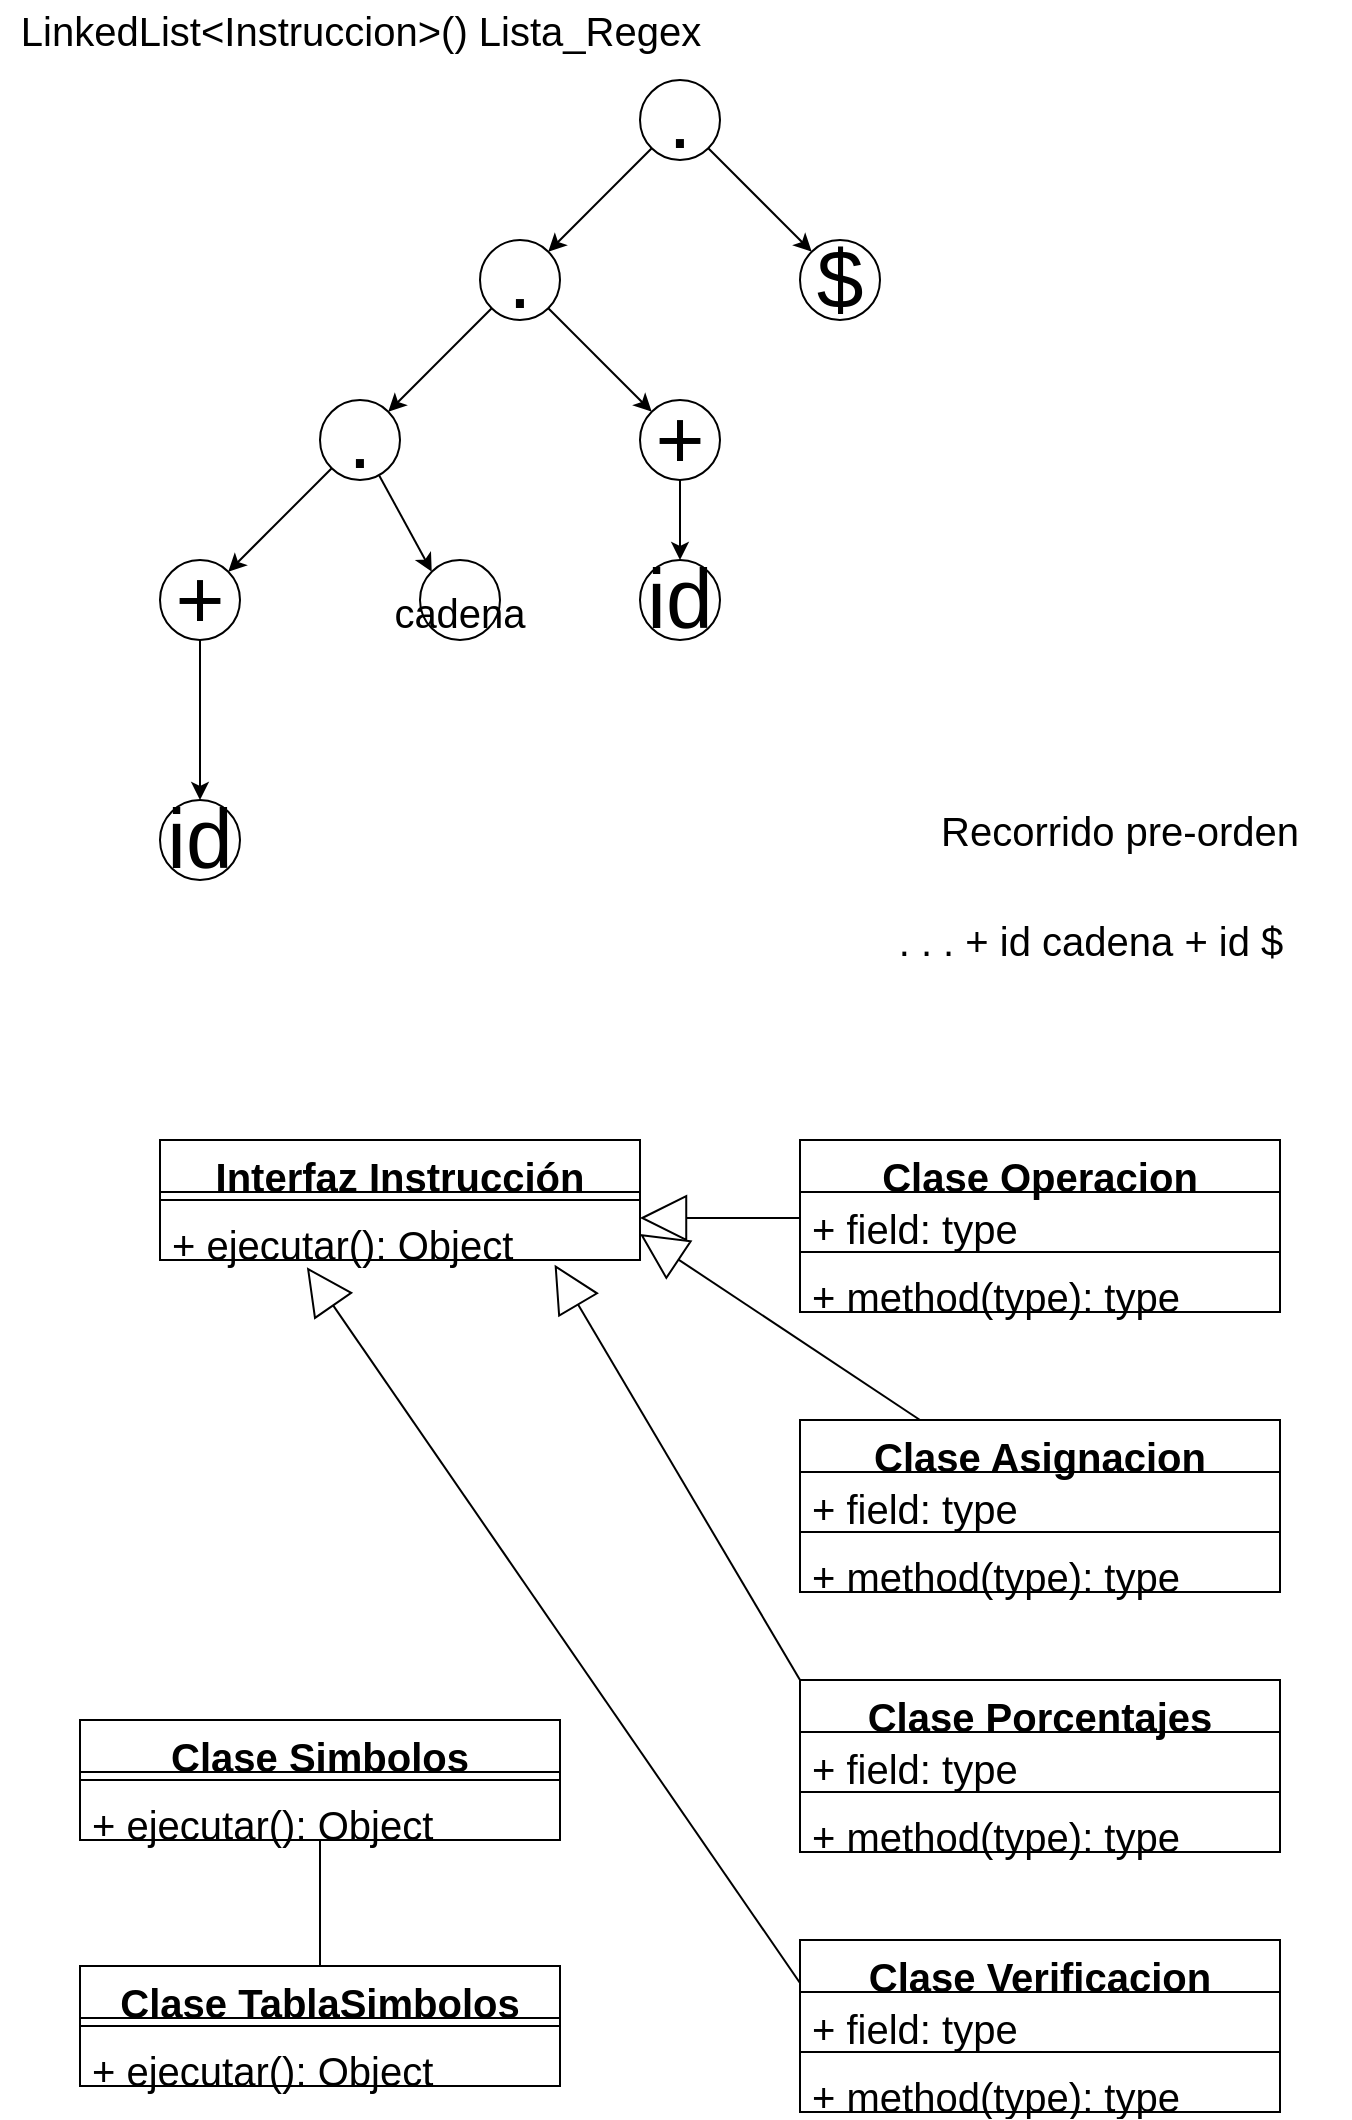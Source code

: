 <mxfile version="16.6.2" type="device"><diagram id="muR2Dd1ojadmpf41ExsH" name="Page-1"><mxGraphModel dx="992" dy="542" grid="1" gridSize="10" guides="1" tooltips="1" connect="1" arrows="1" fold="1" page="1" pageScale="1" pageWidth="827" pageHeight="1169" math="0" shadow="0"><root><mxCell id="0"/><mxCell id="1" parent="0"/><mxCell id="ciKflAwIp_KRf8mugO81-12" style="rounded=0;orthogonalLoop=1;jettySize=auto;html=1;entryX=1;entryY=0;entryDx=0;entryDy=0;fontSize=20;" edge="1" parent="1" source="ciKflAwIp_KRf8mugO81-2" target="ciKflAwIp_KRf8mugO81-3"><mxGeometry relative="1" as="geometry"/></mxCell><mxCell id="ciKflAwIp_KRf8mugO81-13" style="edgeStyle=none;rounded=0;orthogonalLoop=1;jettySize=auto;html=1;entryX=0;entryY=0;entryDx=0;entryDy=0;fontSize=20;" edge="1" parent="1" source="ciKflAwIp_KRf8mugO81-2" target="ciKflAwIp_KRf8mugO81-5"><mxGeometry relative="1" as="geometry"/></mxCell><mxCell id="ciKflAwIp_KRf8mugO81-2" value="." style="ellipse;whiteSpace=wrap;html=1;aspect=fixed;fontSize=42;" vertex="1" parent="1"><mxGeometry x="320" y="40" width="40" height="40" as="geometry"/></mxCell><mxCell id="ciKflAwIp_KRf8mugO81-14" style="edgeStyle=none;rounded=0;orthogonalLoop=1;jettySize=auto;html=1;entryX=1;entryY=0;entryDx=0;entryDy=0;fontSize=20;" edge="1" parent="1" source="ciKflAwIp_KRf8mugO81-3" target="ciKflAwIp_KRf8mugO81-4"><mxGeometry relative="1" as="geometry"/></mxCell><mxCell id="ciKflAwIp_KRf8mugO81-15" style="edgeStyle=none;rounded=0;orthogonalLoop=1;jettySize=auto;html=1;entryX=0;entryY=0;entryDx=0;entryDy=0;fontSize=20;" edge="1" parent="1" source="ciKflAwIp_KRf8mugO81-3" target="ciKflAwIp_KRf8mugO81-6"><mxGeometry relative="1" as="geometry"/></mxCell><mxCell id="ciKflAwIp_KRf8mugO81-3" value="." style="ellipse;whiteSpace=wrap;html=1;aspect=fixed;fontSize=42;" vertex="1" parent="1"><mxGeometry x="240" y="120" width="40" height="40" as="geometry"/></mxCell><mxCell id="ciKflAwIp_KRf8mugO81-17" style="edgeStyle=none;rounded=0;orthogonalLoop=1;jettySize=auto;html=1;entryX=0;entryY=0;entryDx=0;entryDy=0;fontSize=20;" edge="1" parent="1" source="ciKflAwIp_KRf8mugO81-4" target="ciKflAwIp_KRf8mugO81-9"><mxGeometry relative="1" as="geometry"/></mxCell><mxCell id="ciKflAwIp_KRf8mugO81-18" style="edgeStyle=none;rounded=0;orthogonalLoop=1;jettySize=auto;html=1;entryX=1;entryY=0;entryDx=0;entryDy=0;fontSize=20;" edge="1" parent="1" source="ciKflAwIp_KRf8mugO81-4" target="ciKflAwIp_KRf8mugO81-11"><mxGeometry relative="1" as="geometry"/></mxCell><mxCell id="ciKflAwIp_KRf8mugO81-4" value="." style="ellipse;whiteSpace=wrap;html=1;aspect=fixed;fontSize=42;" vertex="1" parent="1"><mxGeometry x="160" y="200" width="40" height="40" as="geometry"/></mxCell><mxCell id="ciKflAwIp_KRf8mugO81-5" value="$" style="ellipse;whiteSpace=wrap;html=1;aspect=fixed;fontSize=42;" vertex="1" parent="1"><mxGeometry x="400" y="120" width="40" height="40" as="geometry"/></mxCell><mxCell id="ciKflAwIp_KRf8mugO81-16" style="edgeStyle=none;rounded=0;orthogonalLoop=1;jettySize=auto;html=1;entryX=0.5;entryY=0;entryDx=0;entryDy=0;fontSize=20;" edge="1" parent="1" source="ciKflAwIp_KRf8mugO81-6" target="ciKflAwIp_KRf8mugO81-7"><mxGeometry relative="1" as="geometry"/></mxCell><mxCell id="ciKflAwIp_KRf8mugO81-6" value="+" style="ellipse;whiteSpace=wrap;html=1;aspect=fixed;fontSize=42;" vertex="1" parent="1"><mxGeometry x="320" y="200" width="40" height="40" as="geometry"/></mxCell><mxCell id="ciKflAwIp_KRf8mugO81-7" value="id" style="ellipse;whiteSpace=wrap;html=1;aspect=fixed;fontSize=42;" vertex="1" parent="1"><mxGeometry x="320" y="280" width="40" height="40" as="geometry"/></mxCell><mxCell id="ciKflAwIp_KRf8mugO81-9" value="&lt;font style=&quot;font-size: 20px&quot;&gt;cadena&lt;/font&gt;" style="ellipse;whiteSpace=wrap;html=1;aspect=fixed;fontSize=42;" vertex="1" parent="1"><mxGeometry x="210" y="280" width="40" height="40" as="geometry"/></mxCell><mxCell id="ciKflAwIp_KRf8mugO81-10" value="id" style="ellipse;whiteSpace=wrap;html=1;aspect=fixed;fontSize=42;" vertex="1" parent="1"><mxGeometry x="80" y="400" width="40" height="40" as="geometry"/></mxCell><mxCell id="ciKflAwIp_KRf8mugO81-19" style="edgeStyle=none;rounded=0;orthogonalLoop=1;jettySize=auto;html=1;entryX=0.5;entryY=0;entryDx=0;entryDy=0;fontSize=20;" edge="1" parent="1" source="ciKflAwIp_KRf8mugO81-11" target="ciKflAwIp_KRf8mugO81-10"><mxGeometry relative="1" as="geometry"/></mxCell><mxCell id="ciKflAwIp_KRf8mugO81-11" value="+" style="ellipse;whiteSpace=wrap;html=1;aspect=fixed;fontSize=42;" vertex="1" parent="1"><mxGeometry x="80" y="280" width="40" height="40" as="geometry"/></mxCell><mxCell id="ciKflAwIp_KRf8mugO81-20" value="Recorrido pre-orden" style="text;html=1;strokeColor=none;fillColor=none;align=center;verticalAlign=middle;whiteSpace=wrap;rounded=0;fontSize=20;" vertex="1" parent="1"><mxGeometry x="445" y="400" width="230" height="30" as="geometry"/></mxCell><mxCell id="ciKflAwIp_KRf8mugO81-21" value=". . . + id cadena + id $" style="text;html=1;align=center;verticalAlign=middle;resizable=0;points=[];autosize=1;strokeColor=none;fillColor=none;fontSize=20;" vertex="1" parent="1"><mxGeometry x="440" y="455" width="210" height="30" as="geometry"/></mxCell><mxCell id="ciKflAwIp_KRf8mugO81-23" value="Interfaz Instrucción" style="swimlane;fontStyle=1;align=center;verticalAlign=top;childLayout=stackLayout;horizontal=1;startSize=26;horizontalStack=0;resizeParent=1;resizeParentMax=0;resizeLast=0;collapsible=1;marginBottom=0;fontSize=20;" vertex="1" parent="1"><mxGeometry x="80" y="570" width="240" height="60" as="geometry"/></mxCell><mxCell id="ciKflAwIp_KRf8mugO81-25" value="" style="line;strokeWidth=1;fillColor=none;align=left;verticalAlign=middle;spacingTop=-1;spacingLeft=3;spacingRight=3;rotatable=0;labelPosition=right;points=[];portConstraint=eastwest;fontSize=20;" vertex="1" parent="ciKflAwIp_KRf8mugO81-23"><mxGeometry y="26" width="240" height="8" as="geometry"/></mxCell><mxCell id="ciKflAwIp_KRf8mugO81-26" value="+ ejecutar(): Object" style="text;strokeColor=none;fillColor=none;align=left;verticalAlign=top;spacingLeft=4;spacingRight=4;overflow=hidden;rotatable=0;points=[[0,0.5],[1,0.5]];portConstraint=eastwest;fontSize=20;" vertex="1" parent="ciKflAwIp_KRf8mugO81-23"><mxGeometry y="34" width="240" height="26" as="geometry"/></mxCell><mxCell id="ciKflAwIp_KRf8mugO81-27" value="Clase Operacion" style="swimlane;fontStyle=1;align=center;verticalAlign=top;childLayout=stackLayout;horizontal=1;startSize=26;horizontalStack=0;resizeParent=1;resizeParentMax=0;resizeLast=0;collapsible=1;marginBottom=0;fontSize=20;" vertex="1" parent="1"><mxGeometry x="400" y="570" width="240" height="86" as="geometry"/></mxCell><mxCell id="ciKflAwIp_KRf8mugO81-28" value="+ field: type" style="text;strokeColor=none;fillColor=none;align=left;verticalAlign=top;spacingLeft=4;spacingRight=4;overflow=hidden;rotatable=0;points=[[0,0.5],[1,0.5]];portConstraint=eastwest;fontSize=20;" vertex="1" parent="ciKflAwIp_KRf8mugO81-27"><mxGeometry y="26" width="240" height="26" as="geometry"/></mxCell><mxCell id="ciKflAwIp_KRf8mugO81-29" value="" style="line;strokeWidth=1;fillColor=none;align=left;verticalAlign=middle;spacingTop=-1;spacingLeft=3;spacingRight=3;rotatable=0;labelPosition=right;points=[];portConstraint=eastwest;fontSize=20;" vertex="1" parent="ciKflAwIp_KRf8mugO81-27"><mxGeometry y="52" width="240" height="8" as="geometry"/></mxCell><mxCell id="ciKflAwIp_KRf8mugO81-30" value="+ method(type): type" style="text;strokeColor=none;fillColor=none;align=left;verticalAlign=top;spacingLeft=4;spacingRight=4;overflow=hidden;rotatable=0;points=[[0,0.5],[1,0.5]];portConstraint=eastwest;fontSize=20;" vertex="1" parent="ciKflAwIp_KRf8mugO81-27"><mxGeometry y="60" width="240" height="26" as="geometry"/></mxCell><mxCell id="ciKflAwIp_KRf8mugO81-31" value="Clase Asignacion" style="swimlane;fontStyle=1;align=center;verticalAlign=top;childLayout=stackLayout;horizontal=1;startSize=26;horizontalStack=0;resizeParent=1;resizeParentMax=0;resizeLast=0;collapsible=1;marginBottom=0;fontSize=20;" vertex="1" parent="1"><mxGeometry x="400" y="710" width="240" height="86" as="geometry"/></mxCell><mxCell id="ciKflAwIp_KRf8mugO81-32" value="+ field: type" style="text;strokeColor=none;fillColor=none;align=left;verticalAlign=top;spacingLeft=4;spacingRight=4;overflow=hidden;rotatable=0;points=[[0,0.5],[1,0.5]];portConstraint=eastwest;fontSize=20;" vertex="1" parent="ciKflAwIp_KRf8mugO81-31"><mxGeometry y="26" width="240" height="26" as="geometry"/></mxCell><mxCell id="ciKflAwIp_KRf8mugO81-33" value="" style="line;strokeWidth=1;fillColor=none;align=left;verticalAlign=middle;spacingTop=-1;spacingLeft=3;spacingRight=3;rotatable=0;labelPosition=right;points=[];portConstraint=eastwest;fontSize=20;" vertex="1" parent="ciKflAwIp_KRf8mugO81-31"><mxGeometry y="52" width="240" height="8" as="geometry"/></mxCell><mxCell id="ciKflAwIp_KRf8mugO81-34" value="+ method(type): type" style="text;strokeColor=none;fillColor=none;align=left;verticalAlign=top;spacingLeft=4;spacingRight=4;overflow=hidden;rotatable=0;points=[[0,0.5],[1,0.5]];portConstraint=eastwest;fontSize=20;" vertex="1" parent="ciKflAwIp_KRf8mugO81-31"><mxGeometry y="60" width="240" height="26" as="geometry"/></mxCell><mxCell id="ciKflAwIp_KRf8mugO81-46" style="edgeStyle=none;rounded=0;orthogonalLoop=1;jettySize=auto;html=1;entryX=0.822;entryY=1.09;entryDx=0;entryDy=0;entryPerimeter=0;fontSize=20;startArrow=none;startFill=0;endArrow=block;endFill=0;endSize=21;exitX=0;exitY=0;exitDx=0;exitDy=0;" edge="1" parent="1" source="ciKflAwIp_KRf8mugO81-35" target="ciKflAwIp_KRf8mugO81-26"><mxGeometry relative="1" as="geometry"/></mxCell><mxCell id="ciKflAwIp_KRf8mugO81-35" value="Clase Porcentajes" style="swimlane;fontStyle=1;align=center;verticalAlign=top;childLayout=stackLayout;horizontal=1;startSize=26;horizontalStack=0;resizeParent=1;resizeParentMax=0;resizeLast=0;collapsible=1;marginBottom=0;fontSize=20;" vertex="1" parent="1"><mxGeometry x="400" y="840" width="240" height="86" as="geometry"/></mxCell><mxCell id="ciKflAwIp_KRf8mugO81-36" value="+ field: type" style="text;strokeColor=none;fillColor=none;align=left;verticalAlign=top;spacingLeft=4;spacingRight=4;overflow=hidden;rotatable=0;points=[[0,0.5],[1,0.5]];portConstraint=eastwest;fontSize=20;" vertex="1" parent="ciKflAwIp_KRf8mugO81-35"><mxGeometry y="26" width="240" height="26" as="geometry"/></mxCell><mxCell id="ciKflAwIp_KRf8mugO81-37" value="" style="line;strokeWidth=1;fillColor=none;align=left;verticalAlign=middle;spacingTop=-1;spacingLeft=3;spacingRight=3;rotatable=0;labelPosition=right;points=[];portConstraint=eastwest;fontSize=20;" vertex="1" parent="ciKflAwIp_KRf8mugO81-35"><mxGeometry y="52" width="240" height="8" as="geometry"/></mxCell><mxCell id="ciKflAwIp_KRf8mugO81-38" value="+ method(type): type" style="text;strokeColor=none;fillColor=none;align=left;verticalAlign=top;spacingLeft=4;spacingRight=4;overflow=hidden;rotatable=0;points=[[0,0.5],[1,0.5]];portConstraint=eastwest;fontSize=20;" vertex="1" parent="ciKflAwIp_KRf8mugO81-35"><mxGeometry y="60" width="240" height="26" as="geometry"/></mxCell><mxCell id="ciKflAwIp_KRf8mugO81-39" value="Clase Verificacion" style="swimlane;fontStyle=1;align=center;verticalAlign=top;childLayout=stackLayout;horizontal=1;startSize=26;horizontalStack=0;resizeParent=1;resizeParentMax=0;resizeLast=0;collapsible=1;marginBottom=0;fontSize=20;" vertex="1" parent="1"><mxGeometry x="400" y="970" width="240" height="86" as="geometry"/></mxCell><mxCell id="ciKflAwIp_KRf8mugO81-40" value="+ field: type" style="text;strokeColor=none;fillColor=none;align=left;verticalAlign=top;spacingLeft=4;spacingRight=4;overflow=hidden;rotatable=0;points=[[0,0.5],[1,0.5]];portConstraint=eastwest;fontSize=20;" vertex="1" parent="ciKflAwIp_KRf8mugO81-39"><mxGeometry y="26" width="240" height="26" as="geometry"/></mxCell><mxCell id="ciKflAwIp_KRf8mugO81-41" value="" style="line;strokeWidth=1;fillColor=none;align=left;verticalAlign=middle;spacingTop=-1;spacingLeft=3;spacingRight=3;rotatable=0;labelPosition=right;points=[];portConstraint=eastwest;fontSize=20;" vertex="1" parent="ciKflAwIp_KRf8mugO81-39"><mxGeometry y="52" width="240" height="8" as="geometry"/></mxCell><mxCell id="ciKflAwIp_KRf8mugO81-42" value="+ method(type): type" style="text;strokeColor=none;fillColor=none;align=left;verticalAlign=top;spacingLeft=4;spacingRight=4;overflow=hidden;rotatable=0;points=[[0,0.5],[1,0.5]];portConstraint=eastwest;fontSize=20;" vertex="1" parent="ciKflAwIp_KRf8mugO81-39"><mxGeometry y="60" width="240" height="26" as="geometry"/></mxCell><mxCell id="ciKflAwIp_KRf8mugO81-44" style="edgeStyle=none;rounded=0;orthogonalLoop=1;jettySize=auto;html=1;entryX=1;entryY=0.5;entryDx=0;entryDy=0;fontSize=20;startArrow=none;startFill=0;endArrow=block;endFill=0;endSize=21;" edge="1" parent="1" source="ciKflAwIp_KRf8mugO81-28"><mxGeometry relative="1" as="geometry"><mxPoint x="320" y="609" as="targetPoint"/></mxGeometry></mxCell><mxCell id="ciKflAwIp_KRf8mugO81-45" style="edgeStyle=none;rounded=0;orthogonalLoop=1;jettySize=auto;html=1;entryX=1;entryY=0.5;entryDx=0;entryDy=0;fontSize=20;startArrow=none;startFill=0;endArrow=block;endFill=0;endSize=21;exitX=0.25;exitY=0;exitDx=0;exitDy=0;" edge="1" parent="1" source="ciKflAwIp_KRf8mugO81-31" target="ciKflAwIp_KRf8mugO81-26"><mxGeometry relative="1" as="geometry"/></mxCell><mxCell id="ciKflAwIp_KRf8mugO81-47" style="edgeStyle=none;rounded=0;orthogonalLoop=1;jettySize=auto;html=1;entryX=0.306;entryY=1.141;entryDx=0;entryDy=0;entryPerimeter=0;fontSize=20;startArrow=none;startFill=0;endArrow=block;endFill=0;endSize=21;exitX=0;exitY=0.25;exitDx=0;exitDy=0;" edge="1" parent="1" source="ciKflAwIp_KRf8mugO81-39" target="ciKflAwIp_KRf8mugO81-26"><mxGeometry relative="1" as="geometry"/></mxCell><mxCell id="ciKflAwIp_KRf8mugO81-48" value="LinkedList&amp;lt;Instruccion&amp;gt;() Lista_Regex" style="text;html=1;align=center;verticalAlign=middle;resizable=0;points=[];autosize=1;strokeColor=none;fillColor=none;fontSize=20;" vertex="1" parent="1"><mxGeometry width="360" height="30" as="geometry"/></mxCell><mxCell id="ciKflAwIp_KRf8mugO81-49" value="Clase TablaSimbolos" style="swimlane;fontStyle=1;align=center;verticalAlign=top;childLayout=stackLayout;horizontal=1;startSize=26;horizontalStack=0;resizeParent=1;resizeParentMax=0;resizeLast=0;collapsible=1;marginBottom=0;fontSize=20;" vertex="1" parent="1"><mxGeometry x="40" y="983" width="240" height="60" as="geometry"/></mxCell><mxCell id="ciKflAwIp_KRf8mugO81-50" value="" style="line;strokeWidth=1;fillColor=none;align=left;verticalAlign=middle;spacingTop=-1;spacingLeft=3;spacingRight=3;rotatable=0;labelPosition=right;points=[];portConstraint=eastwest;fontSize=20;" vertex="1" parent="ciKflAwIp_KRf8mugO81-49"><mxGeometry y="26" width="240" height="8" as="geometry"/></mxCell><mxCell id="ciKflAwIp_KRf8mugO81-51" value="+ ejecutar(): Object" style="text;strokeColor=none;fillColor=none;align=left;verticalAlign=top;spacingLeft=4;spacingRight=4;overflow=hidden;rotatable=0;points=[[0,0.5],[1,0.5]];portConstraint=eastwest;fontSize=20;" vertex="1" parent="ciKflAwIp_KRf8mugO81-49"><mxGeometry y="34" width="240" height="26" as="geometry"/></mxCell><mxCell id="ciKflAwIp_KRf8mugO81-55" value="" style="edgeStyle=none;rounded=0;orthogonalLoop=1;jettySize=auto;html=1;fontSize=20;startArrow=none;startFill=0;endArrow=none;endFill=0;endSize=21;entryX=0.5;entryY=0;entryDx=0;entryDy=0;" edge="1" parent="1" source="ciKflAwIp_KRf8mugO81-54" target="ciKflAwIp_KRf8mugO81-49"><mxGeometry relative="1" as="geometry"><mxPoint x="160" y="980" as="targetPoint"/></mxGeometry></mxCell><mxCell id="ciKflAwIp_KRf8mugO81-52" value="Clase Simbolos" style="swimlane;fontStyle=1;align=center;verticalAlign=top;childLayout=stackLayout;horizontal=1;startSize=26;horizontalStack=0;resizeParent=1;resizeParentMax=0;resizeLast=0;collapsible=1;marginBottom=0;fontSize=20;" vertex="1" parent="1"><mxGeometry x="40" y="860" width="240" height="60" as="geometry"/></mxCell><mxCell id="ciKflAwIp_KRf8mugO81-53" value="" style="line;strokeWidth=1;fillColor=none;align=left;verticalAlign=middle;spacingTop=-1;spacingLeft=3;spacingRight=3;rotatable=0;labelPosition=right;points=[];portConstraint=eastwest;fontSize=20;" vertex="1" parent="ciKflAwIp_KRf8mugO81-52"><mxGeometry y="26" width="240" height="8" as="geometry"/></mxCell><mxCell id="ciKflAwIp_KRf8mugO81-54" value="+ ejecutar(): Object" style="text;strokeColor=none;fillColor=none;align=left;verticalAlign=top;spacingLeft=4;spacingRight=4;overflow=hidden;rotatable=0;points=[[0,0.5],[1,0.5]];portConstraint=eastwest;fontSize=20;" vertex="1" parent="ciKflAwIp_KRf8mugO81-52"><mxGeometry y="34" width="240" height="26" as="geometry"/></mxCell></root></mxGraphModel></diagram></mxfile>